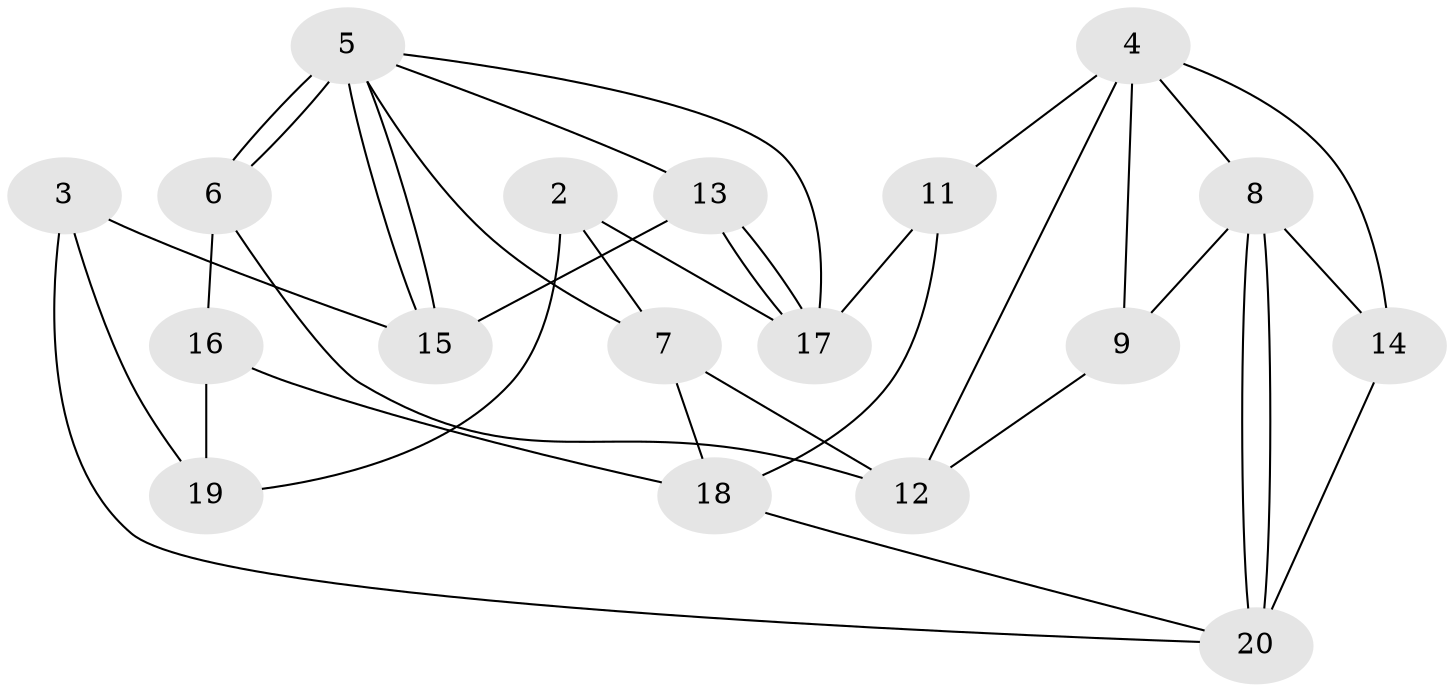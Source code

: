 // Generated by graph-tools (version 1.1) at 2025/46/02/15/25 05:46:28]
// undirected, 18 vertices, 36 edges
graph export_dot {
graph [start="1"]
  node [color=gray90,style=filled];
  2;
  3 [super="+10"];
  4 [super="+1"];
  5;
  6;
  7;
  8;
  9;
  11;
  12;
  13;
  14;
  15;
  16;
  17 [super="+10"];
  18 [super="+1"];
  19;
  20;
  2 -- 7;
  2 -- 17;
  2 -- 19;
  3 -- 19;
  3 -- 15;
  3 -- 20;
  4 -- 8;
  4 -- 14;
  4 -- 9;
  4 -- 11;
  4 -- 12;
  5 -- 15;
  5 -- 15;
  5 -- 6;
  5 -- 6;
  5 -- 7;
  5 -- 13;
  5 -- 17;
  6 -- 12;
  6 -- 16;
  7 -- 18;
  7 -- 12;
  8 -- 20;
  8 -- 20;
  8 -- 9;
  8 -- 14;
  9 -- 12;
  11 -- 17;
  11 -- 18;
  13 -- 17;
  13 -- 17;
  13 -- 15;
  14 -- 20;
  16 -- 18;
  16 -- 19;
  18 -- 20;
}
